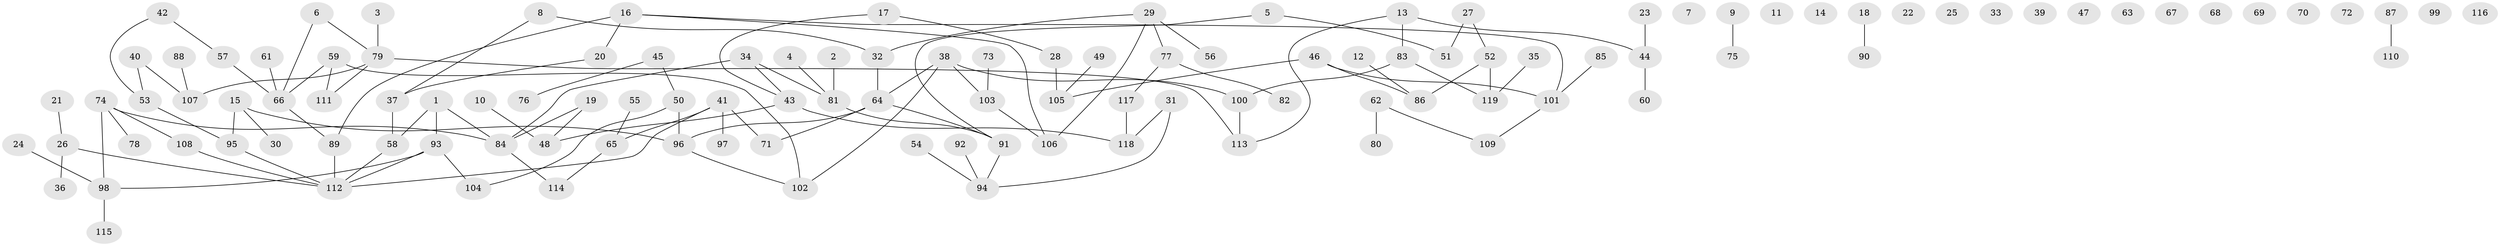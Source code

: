 // Generated by graph-tools (version 1.1) at 2025/40/03/09/25 04:40:31]
// undirected, 119 vertices, 123 edges
graph export_dot {
graph [start="1"]
  node [color=gray90,style=filled];
  1;
  2;
  3;
  4;
  5;
  6;
  7;
  8;
  9;
  10;
  11;
  12;
  13;
  14;
  15;
  16;
  17;
  18;
  19;
  20;
  21;
  22;
  23;
  24;
  25;
  26;
  27;
  28;
  29;
  30;
  31;
  32;
  33;
  34;
  35;
  36;
  37;
  38;
  39;
  40;
  41;
  42;
  43;
  44;
  45;
  46;
  47;
  48;
  49;
  50;
  51;
  52;
  53;
  54;
  55;
  56;
  57;
  58;
  59;
  60;
  61;
  62;
  63;
  64;
  65;
  66;
  67;
  68;
  69;
  70;
  71;
  72;
  73;
  74;
  75;
  76;
  77;
  78;
  79;
  80;
  81;
  82;
  83;
  84;
  85;
  86;
  87;
  88;
  89;
  90;
  91;
  92;
  93;
  94;
  95;
  96;
  97;
  98;
  99;
  100;
  101;
  102;
  103;
  104;
  105;
  106;
  107;
  108;
  109;
  110;
  111;
  112;
  113;
  114;
  115;
  116;
  117;
  118;
  119;
  1 -- 58;
  1 -- 84;
  1 -- 93;
  2 -- 81;
  3 -- 79;
  4 -- 81;
  5 -- 51;
  5 -- 91;
  6 -- 66;
  6 -- 79;
  8 -- 32;
  8 -- 37;
  9 -- 75;
  10 -- 48;
  12 -- 86;
  13 -- 44;
  13 -- 83;
  13 -- 113;
  15 -- 30;
  15 -- 95;
  15 -- 96;
  16 -- 20;
  16 -- 89;
  16 -- 101;
  16 -- 106;
  17 -- 28;
  17 -- 43;
  18 -- 90;
  19 -- 48;
  19 -- 84;
  20 -- 37;
  21 -- 26;
  23 -- 44;
  24 -- 98;
  26 -- 36;
  26 -- 112;
  27 -- 51;
  27 -- 52;
  28 -- 105;
  29 -- 32;
  29 -- 56;
  29 -- 77;
  29 -- 106;
  31 -- 94;
  31 -- 118;
  32 -- 64;
  34 -- 43;
  34 -- 81;
  34 -- 84;
  35 -- 119;
  37 -- 58;
  38 -- 64;
  38 -- 100;
  38 -- 102;
  38 -- 103;
  40 -- 53;
  40 -- 107;
  41 -- 65;
  41 -- 71;
  41 -- 97;
  41 -- 112;
  42 -- 53;
  42 -- 57;
  43 -- 48;
  43 -- 118;
  44 -- 60;
  45 -- 50;
  45 -- 76;
  46 -- 86;
  46 -- 101;
  46 -- 105;
  49 -- 105;
  50 -- 96;
  50 -- 104;
  52 -- 86;
  52 -- 119;
  53 -- 95;
  54 -- 94;
  55 -- 65;
  57 -- 66;
  58 -- 112;
  59 -- 66;
  59 -- 102;
  59 -- 111;
  61 -- 66;
  62 -- 80;
  62 -- 109;
  64 -- 71;
  64 -- 91;
  64 -- 96;
  65 -- 114;
  66 -- 89;
  73 -- 103;
  74 -- 78;
  74 -- 84;
  74 -- 98;
  74 -- 108;
  77 -- 82;
  77 -- 117;
  79 -- 107;
  79 -- 111;
  79 -- 113;
  81 -- 91;
  83 -- 100;
  83 -- 119;
  84 -- 114;
  85 -- 101;
  87 -- 110;
  88 -- 107;
  89 -- 112;
  91 -- 94;
  92 -- 94;
  93 -- 98;
  93 -- 104;
  93 -- 112;
  95 -- 112;
  96 -- 102;
  98 -- 115;
  100 -- 113;
  101 -- 109;
  103 -- 106;
  108 -- 112;
  117 -- 118;
}
